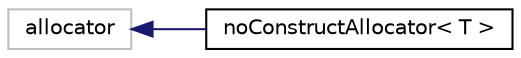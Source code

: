 digraph "Graphical Class Hierarchy"
{
 // LATEX_PDF_SIZE
  edge [fontname="Helvetica",fontsize="10",labelfontname="Helvetica",labelfontsize="10"];
  node [fontname="Helvetica",fontsize="10",shape=record];
  rankdir="LR";
  Node427 [label="allocator",height=0.2,width=0.4,color="grey75", fillcolor="white", style="filled",tooltip=" "];
  Node427 -> Node0 [dir="back",color="midnightblue",fontsize="10",style="solid",fontname="Helvetica"];
  Node0 [label="noConstructAllocator\< T \>",height=0.2,width=0.4,color="black", fillcolor="white", style="filled",URL="$classpFlow_1_1noConstructAllocator.html",tooltip=" "];
}
